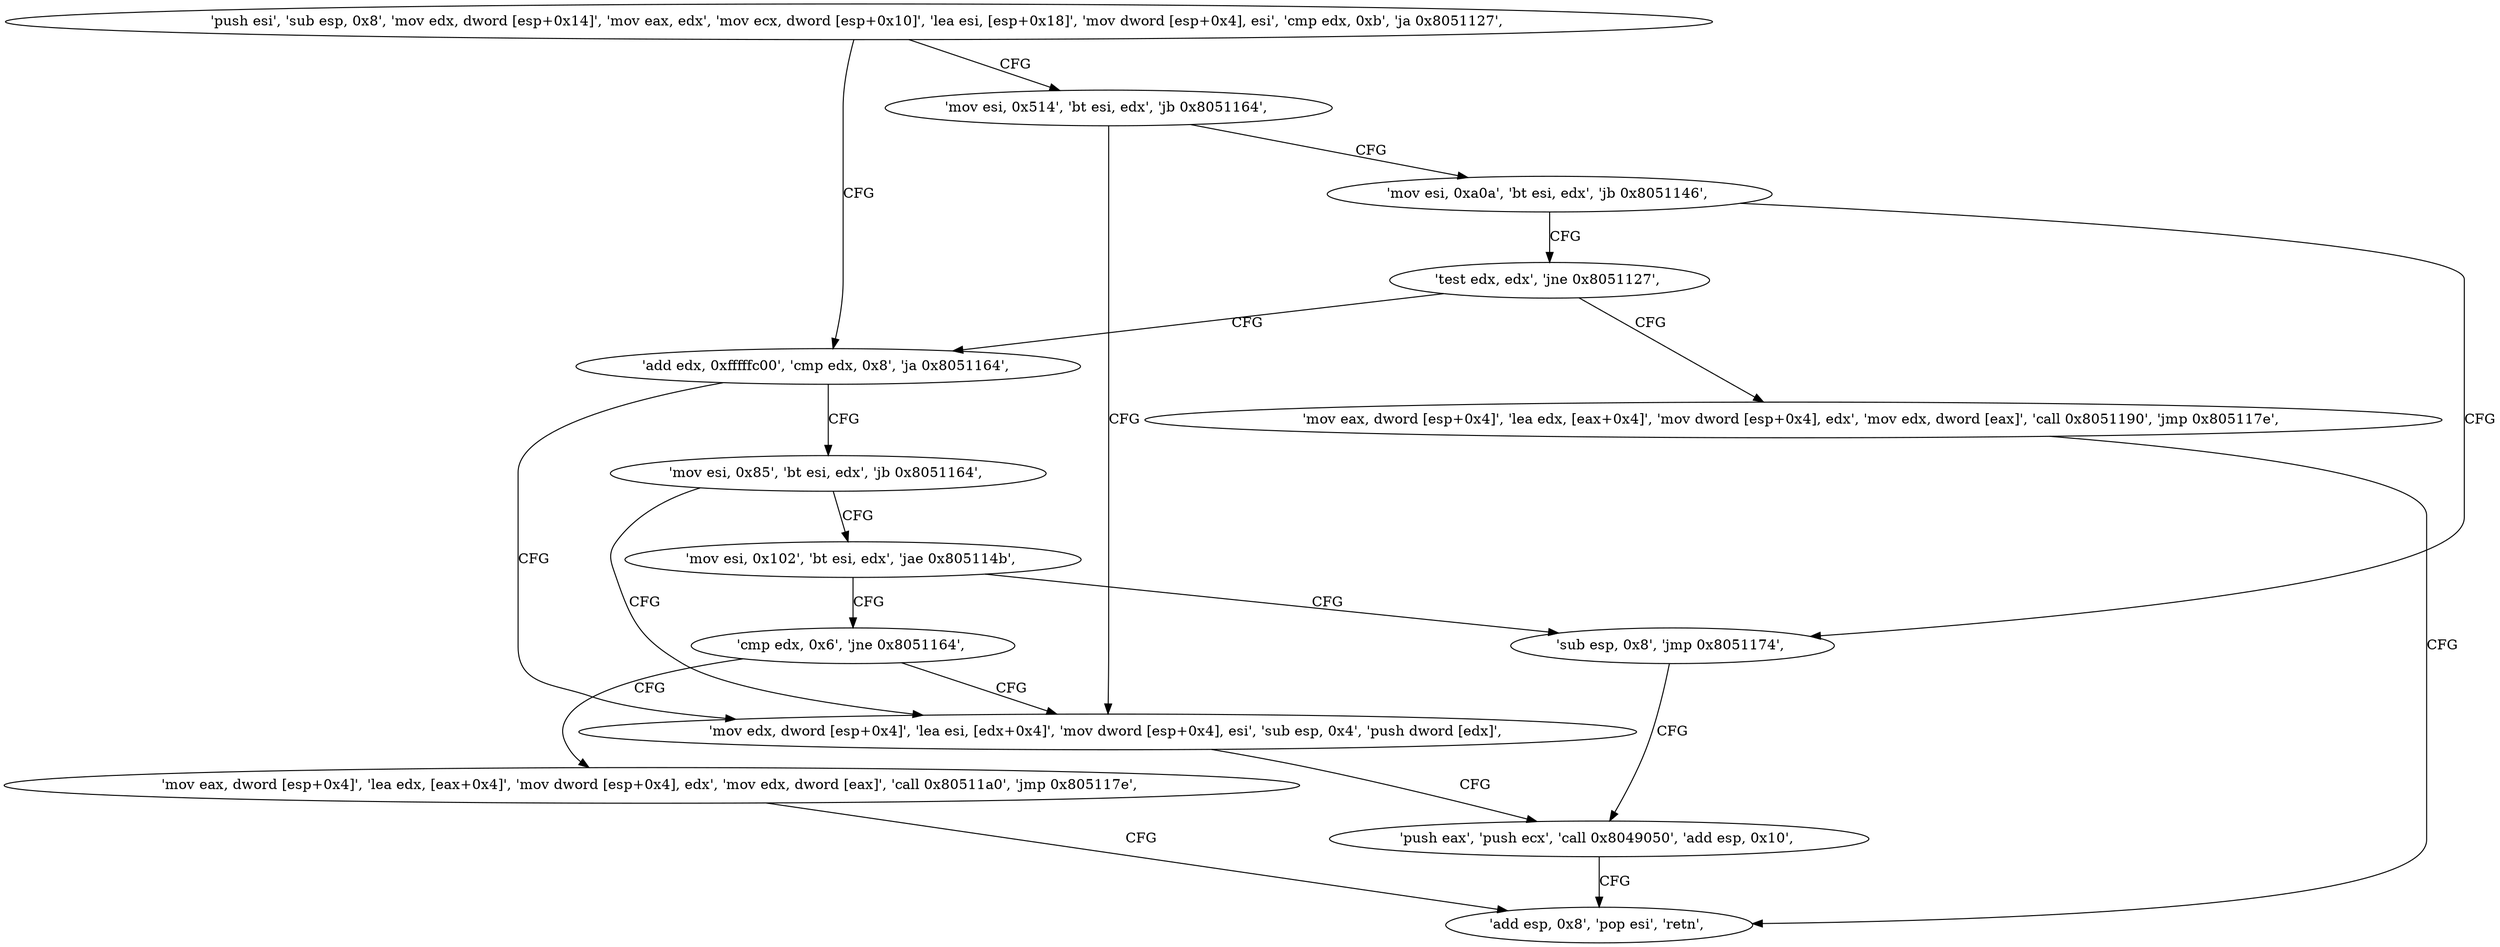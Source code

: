 digraph "func" {
"134549728" [label = "'push esi', 'sub esp, 0x8', 'mov edx, dword [esp+0x14]', 'mov eax, edx', 'mov ecx, dword [esp+0x10]', 'lea esi, [esp+0x18]', 'mov dword [esp+0x4], esi', 'cmp edx, 0xb', 'ja 0x8051127', " ]
"134549799" [label = "'add edx, 0xfffffc00', 'cmp edx, 0x8', 'ja 0x8051164', " ]
"134549755" [label = "'mov esi, 0x514', 'bt esi, edx', 'jb 0x8051164', " ]
"134549860" [label = "'mov edx, dword [esp+0x4]', 'lea esi, [edx+0x4]', 'mov dword [esp+0x4], esi', 'sub esp, 0x4', 'push dword [edx]', " ]
"134549810" [label = "'mov esi, 0x85', 'bt esi, edx', 'jb 0x8051164', " ]
"134549765" [label = "'mov esi, 0xa0a', 'bt esi, edx', 'jb 0x8051146', " ]
"134549876" [label = "'push eax', 'push ecx', 'call 0x8049050', 'add esp, 0x10', " ]
"134549820" [label = "'mov esi, 0x102', 'bt esi, edx', 'jae 0x805114b', " ]
"134549830" [label = "'sub esp, 0x8', 'jmp 0x8051174', " ]
"134549775" [label = "'test edx, edx', 'jne 0x8051127', " ]
"134549835" [label = "'cmp edx, 0x6', 'jne 0x8051164', " ]
"134549779" [label = "'mov eax, dword [esp+0x4]', 'lea edx, [eax+0x4]', 'mov dword [esp+0x4], edx', 'mov edx, dword [eax]', 'call 0x8051190', 'jmp 0x805117e', " ]
"134549840" [label = "'mov eax, dword [esp+0x4]', 'lea edx, [eax+0x4]', 'mov dword [esp+0x4], edx', 'mov edx, dword [eax]', 'call 0x80511a0', 'jmp 0x805117e', " ]
"134549886" [label = "'add esp, 0x8', 'pop esi', 'retn', " ]
"134549728" -> "134549799" [ label = "CFG" ]
"134549728" -> "134549755" [ label = "CFG" ]
"134549799" -> "134549860" [ label = "CFG" ]
"134549799" -> "134549810" [ label = "CFG" ]
"134549755" -> "134549860" [ label = "CFG" ]
"134549755" -> "134549765" [ label = "CFG" ]
"134549860" -> "134549876" [ label = "CFG" ]
"134549810" -> "134549860" [ label = "CFG" ]
"134549810" -> "134549820" [ label = "CFG" ]
"134549765" -> "134549830" [ label = "CFG" ]
"134549765" -> "134549775" [ label = "CFG" ]
"134549876" -> "134549886" [ label = "CFG" ]
"134549820" -> "134549835" [ label = "CFG" ]
"134549820" -> "134549830" [ label = "CFG" ]
"134549830" -> "134549876" [ label = "CFG" ]
"134549775" -> "134549799" [ label = "CFG" ]
"134549775" -> "134549779" [ label = "CFG" ]
"134549835" -> "134549860" [ label = "CFG" ]
"134549835" -> "134549840" [ label = "CFG" ]
"134549779" -> "134549886" [ label = "CFG" ]
"134549840" -> "134549886" [ label = "CFG" ]
}
